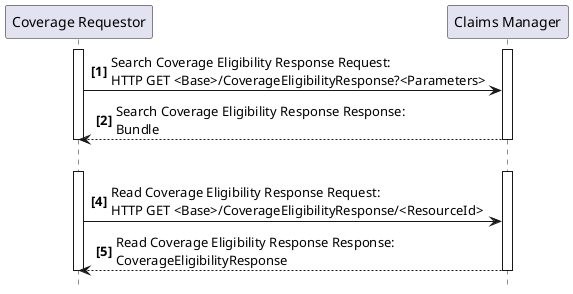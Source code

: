 @startuml
skinparam svgDimensionStyle false
hide footbox
autonumber "<b>[0]"
participant "Coverage Requestor" as Req
participant "Claims Manager" as Man
activate Req
activate Man

Req -> Man : Search Coverage Eligibility Response Request:\nHTTP GET <Base>/CoverageEligibilityResponse?<Parameters>
Man --> Req : Search Coverage Eligibility Response Response:\nBundle
deactivate Man
deactivate Req

Req -[hidden]> Man
activate Req
activate Man 
Req -> Man : Read Coverage Eligibility Response Request:\nHTTP GET <Base>/CoverageEligibilityResponse/<ResourceId>
Man --> Req : Read Coverage Eligibility Response Response:\nCoverageEligibilityResponse
deactivate Man
deactivate Req

@enduml
